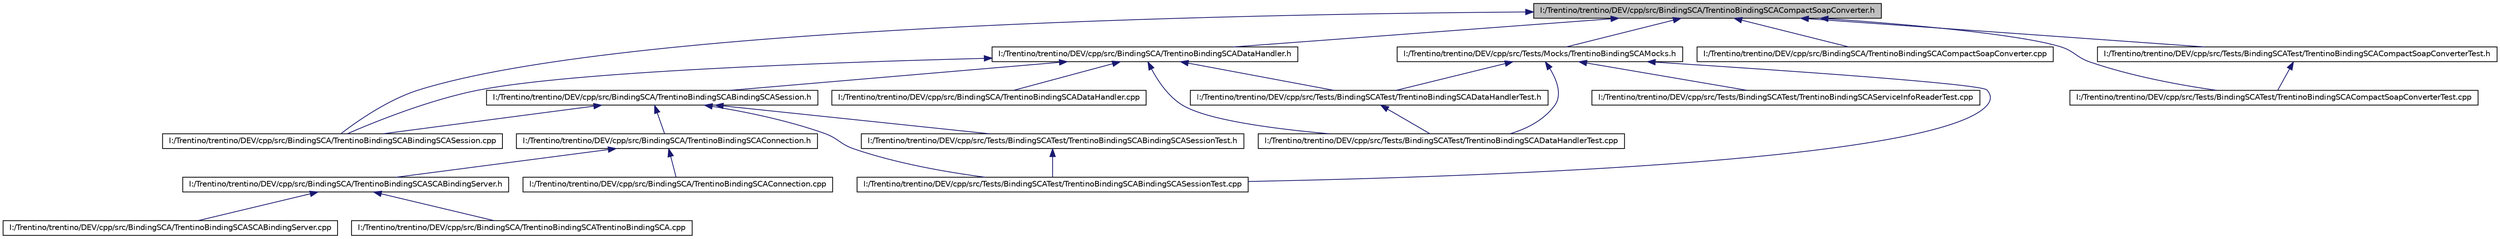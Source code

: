 digraph G
{
  edge [fontname="Helvetica",fontsize="10",labelfontname="Helvetica",labelfontsize="10"];
  node [fontname="Helvetica",fontsize="10",shape=record];
  Node1 [label="I:/Trentino/trentino/DEV/cpp/src/BindingSCA/TrentinoBindingSCACompactSoapConverter.h",height=0.2,width=0.4,color="black", fillcolor="grey75", style="filled" fontcolor="black"];
  Node1 -> Node2 [dir="back",color="midnightblue",fontsize="10",style="solid",fontname="Helvetica"];
  Node2 [label="I:/Trentino/trentino/DEV/cpp/src/BindingSCA/TrentinoBindingSCADataHandler.h",height=0.2,width=0.4,color="black", fillcolor="white", style="filled",URL="$_trentino_binding_s_c_a_data_handler_8h.html"];
  Node2 -> Node3 [dir="back",color="midnightblue",fontsize="10",style="solid",fontname="Helvetica"];
  Node3 [label="I:/Trentino/trentino/DEV/cpp/src/BindingSCA/TrentinoBindingSCABindingSCASession.h",height=0.2,width=0.4,color="black", fillcolor="white", style="filled",URL="$_trentino_binding_s_c_a_binding_s_c_a_session_8h.html"];
  Node3 -> Node4 [dir="back",color="midnightblue",fontsize="10",style="solid",fontname="Helvetica"];
  Node4 [label="I:/Trentino/trentino/DEV/cpp/src/BindingSCA/TrentinoBindingSCABindingSCASession.cpp",height=0.2,width=0.4,color="black", fillcolor="white", style="filled",URL="$_trentino_binding_s_c_a_binding_s_c_a_session_8cpp.html"];
  Node3 -> Node5 [dir="back",color="midnightblue",fontsize="10",style="solid",fontname="Helvetica"];
  Node5 [label="I:/Trentino/trentino/DEV/cpp/src/BindingSCA/TrentinoBindingSCAConnection.h",height=0.2,width=0.4,color="black", fillcolor="white", style="filled",URL="$_trentino_binding_s_c_a_connection_8h.html"];
  Node5 -> Node6 [dir="back",color="midnightblue",fontsize="10",style="solid",fontname="Helvetica"];
  Node6 [label="I:/Trentino/trentino/DEV/cpp/src/BindingSCA/TrentinoBindingSCAConnection.cpp",height=0.2,width=0.4,color="black", fillcolor="white", style="filled",URL="$_trentino_binding_s_c_a_connection_8cpp.html"];
  Node5 -> Node7 [dir="back",color="midnightblue",fontsize="10",style="solid",fontname="Helvetica"];
  Node7 [label="I:/Trentino/trentino/DEV/cpp/src/BindingSCA/TrentinoBindingSCASCABindingServer.h",height=0.2,width=0.4,color="black", fillcolor="white", style="filled",URL="$_trentino_binding_s_c_a_s_c_a_binding_server_8h.html"];
  Node7 -> Node8 [dir="back",color="midnightblue",fontsize="10",style="solid",fontname="Helvetica"];
  Node8 [label="I:/Trentino/trentino/DEV/cpp/src/BindingSCA/TrentinoBindingSCASCABindingServer.cpp",height=0.2,width=0.4,color="black", fillcolor="white", style="filled",URL="$_trentino_binding_s_c_a_s_c_a_binding_server_8cpp.html"];
  Node7 -> Node9 [dir="back",color="midnightblue",fontsize="10",style="solid",fontname="Helvetica"];
  Node9 [label="I:/Trentino/trentino/DEV/cpp/src/BindingSCA/TrentinoBindingSCATrentinoBindingSCA.cpp",height=0.2,width=0.4,color="black", fillcolor="white", style="filled",URL="$_trentino_binding_s_c_a_trentino_binding_s_c_a_8cpp.html"];
  Node3 -> Node10 [dir="back",color="midnightblue",fontsize="10",style="solid",fontname="Helvetica"];
  Node10 [label="I:/Trentino/trentino/DEV/cpp/src/Tests/BindingSCATest/TrentinoBindingSCABindingSCASessionTest.h",height=0.2,width=0.4,color="black", fillcolor="white", style="filled",URL="$_trentino_binding_s_c_a_binding_s_c_a_session_test_8h.html"];
  Node10 -> Node11 [dir="back",color="midnightblue",fontsize="10",style="solid",fontname="Helvetica"];
  Node11 [label="I:/Trentino/trentino/DEV/cpp/src/Tests/BindingSCATest/TrentinoBindingSCABindingSCASessionTest.cpp",height=0.2,width=0.4,color="black", fillcolor="white", style="filled",URL="$_trentino_binding_s_c_a_binding_s_c_a_session_test_8cpp.html"];
  Node3 -> Node11 [dir="back",color="midnightblue",fontsize="10",style="solid",fontname="Helvetica"];
  Node2 -> Node4 [dir="back",color="midnightblue",fontsize="10",style="solid",fontname="Helvetica"];
  Node2 -> Node12 [dir="back",color="midnightblue",fontsize="10",style="solid",fontname="Helvetica"];
  Node12 [label="I:/Trentino/trentino/DEV/cpp/src/BindingSCA/TrentinoBindingSCADataHandler.cpp",height=0.2,width=0.4,color="black", fillcolor="white", style="filled",URL="$_trentino_binding_s_c_a_data_handler_8cpp.html"];
  Node2 -> Node13 [dir="back",color="midnightblue",fontsize="10",style="solid",fontname="Helvetica"];
  Node13 [label="I:/Trentino/trentino/DEV/cpp/src/Tests/BindingSCATest/TrentinoBindingSCADataHandlerTest.h",height=0.2,width=0.4,color="black", fillcolor="white", style="filled",URL="$_trentino_binding_s_c_a_data_handler_test_8h.html"];
  Node13 -> Node14 [dir="back",color="midnightblue",fontsize="10",style="solid",fontname="Helvetica"];
  Node14 [label="I:/Trentino/trentino/DEV/cpp/src/Tests/BindingSCATest/TrentinoBindingSCADataHandlerTest.cpp",height=0.2,width=0.4,color="black", fillcolor="white", style="filled",URL="$_trentino_binding_s_c_a_data_handler_test_8cpp.html"];
  Node2 -> Node14 [dir="back",color="midnightblue",fontsize="10",style="solid",fontname="Helvetica"];
  Node1 -> Node4 [dir="back",color="midnightblue",fontsize="10",style="solid",fontname="Helvetica"];
  Node1 -> Node15 [dir="back",color="midnightblue",fontsize="10",style="solid",fontname="Helvetica"];
  Node15 [label="I:/Trentino/trentino/DEV/cpp/src/BindingSCA/TrentinoBindingSCACompactSoapConverter.cpp",height=0.2,width=0.4,color="black", fillcolor="white", style="filled",URL="$_trentino_binding_s_c_a_compact_soap_converter_8cpp.html"];
  Node1 -> Node16 [dir="back",color="midnightblue",fontsize="10",style="solid",fontname="Helvetica"];
  Node16 [label="I:/Trentino/trentino/DEV/cpp/src/Tests/BindingSCATest/TrentinoBindingSCACompactSoapConverterTest.h",height=0.2,width=0.4,color="black", fillcolor="white", style="filled",URL="$_trentino_binding_s_c_a_compact_soap_converter_test_8h.html"];
  Node16 -> Node17 [dir="back",color="midnightblue",fontsize="10",style="solid",fontname="Helvetica"];
  Node17 [label="I:/Trentino/trentino/DEV/cpp/src/Tests/BindingSCATest/TrentinoBindingSCACompactSoapConverterTest.cpp",height=0.2,width=0.4,color="black", fillcolor="white", style="filled",URL="$_trentino_binding_s_c_a_compact_soap_converter_test_8cpp.html"];
  Node1 -> Node17 [dir="back",color="midnightblue",fontsize="10",style="solid",fontname="Helvetica"];
  Node1 -> Node18 [dir="back",color="midnightblue",fontsize="10",style="solid",fontname="Helvetica"];
  Node18 [label="I:/Trentino/trentino/DEV/cpp/src/Tests/Mocks/TrentinoBindingSCAMocks.h",height=0.2,width=0.4,color="black", fillcolor="white", style="filled",URL="$_trentino_binding_s_c_a_mocks_8h.html"];
  Node18 -> Node11 [dir="back",color="midnightblue",fontsize="10",style="solid",fontname="Helvetica"];
  Node18 -> Node13 [dir="back",color="midnightblue",fontsize="10",style="solid",fontname="Helvetica"];
  Node18 -> Node14 [dir="back",color="midnightblue",fontsize="10",style="solid",fontname="Helvetica"];
  Node18 -> Node19 [dir="back",color="midnightblue",fontsize="10",style="solid",fontname="Helvetica"];
  Node19 [label="I:/Trentino/trentino/DEV/cpp/src/Tests/BindingSCATest/TrentinoBindingSCAServiceInfoReaderTest.cpp",height=0.2,width=0.4,color="black", fillcolor="white", style="filled",URL="$_trentino_binding_s_c_a_service_info_reader_test_8cpp.html"];
}
